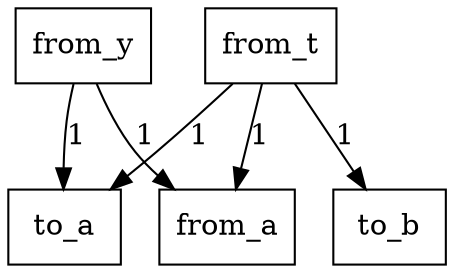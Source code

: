 digraph {
    graph [rankdir=TB
          ,bgcolor=transparent];
    node [shape=box
         ,fillcolor=white
         ,style=filled];
    0 [label=<from_a>];
    1 [label=<from_t>];
    2 [label=<from_y>];
    3 [label=<to_a>];
    4 [label=<to_b>];
    1 -> 0 [label=1];
    1 -> 3 [label=1];
    1 -> 4 [label=1];
    2 -> 0 [label=1];
    2 -> 3 [label=1];
}